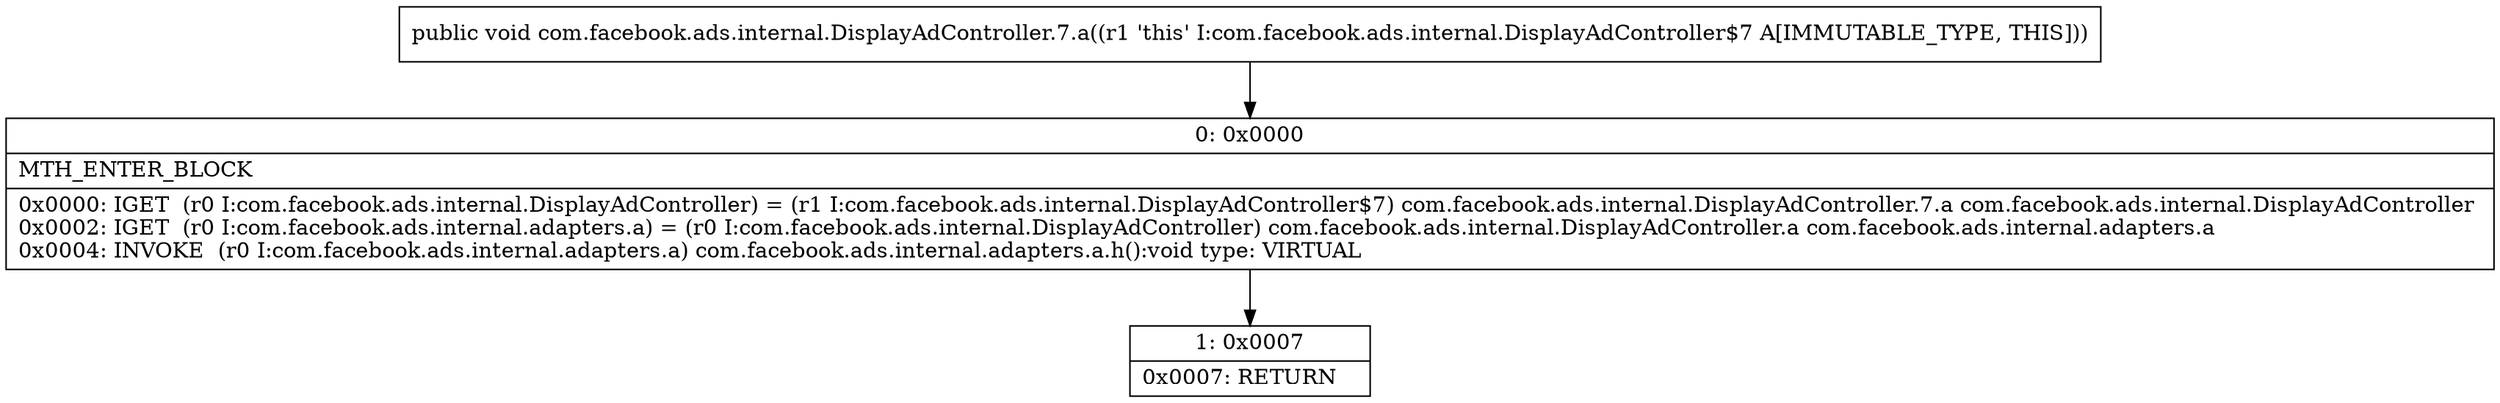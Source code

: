digraph "CFG forcom.facebook.ads.internal.DisplayAdController.7.a()V" {
Node_0 [shape=record,label="{0\:\ 0x0000|MTH_ENTER_BLOCK\l|0x0000: IGET  (r0 I:com.facebook.ads.internal.DisplayAdController) = (r1 I:com.facebook.ads.internal.DisplayAdController$7) com.facebook.ads.internal.DisplayAdController.7.a com.facebook.ads.internal.DisplayAdController \l0x0002: IGET  (r0 I:com.facebook.ads.internal.adapters.a) = (r0 I:com.facebook.ads.internal.DisplayAdController) com.facebook.ads.internal.DisplayAdController.a com.facebook.ads.internal.adapters.a \l0x0004: INVOKE  (r0 I:com.facebook.ads.internal.adapters.a) com.facebook.ads.internal.adapters.a.h():void type: VIRTUAL \l}"];
Node_1 [shape=record,label="{1\:\ 0x0007|0x0007: RETURN   \l}"];
MethodNode[shape=record,label="{public void com.facebook.ads.internal.DisplayAdController.7.a((r1 'this' I:com.facebook.ads.internal.DisplayAdController$7 A[IMMUTABLE_TYPE, THIS])) }"];
MethodNode -> Node_0;
Node_0 -> Node_1;
}

